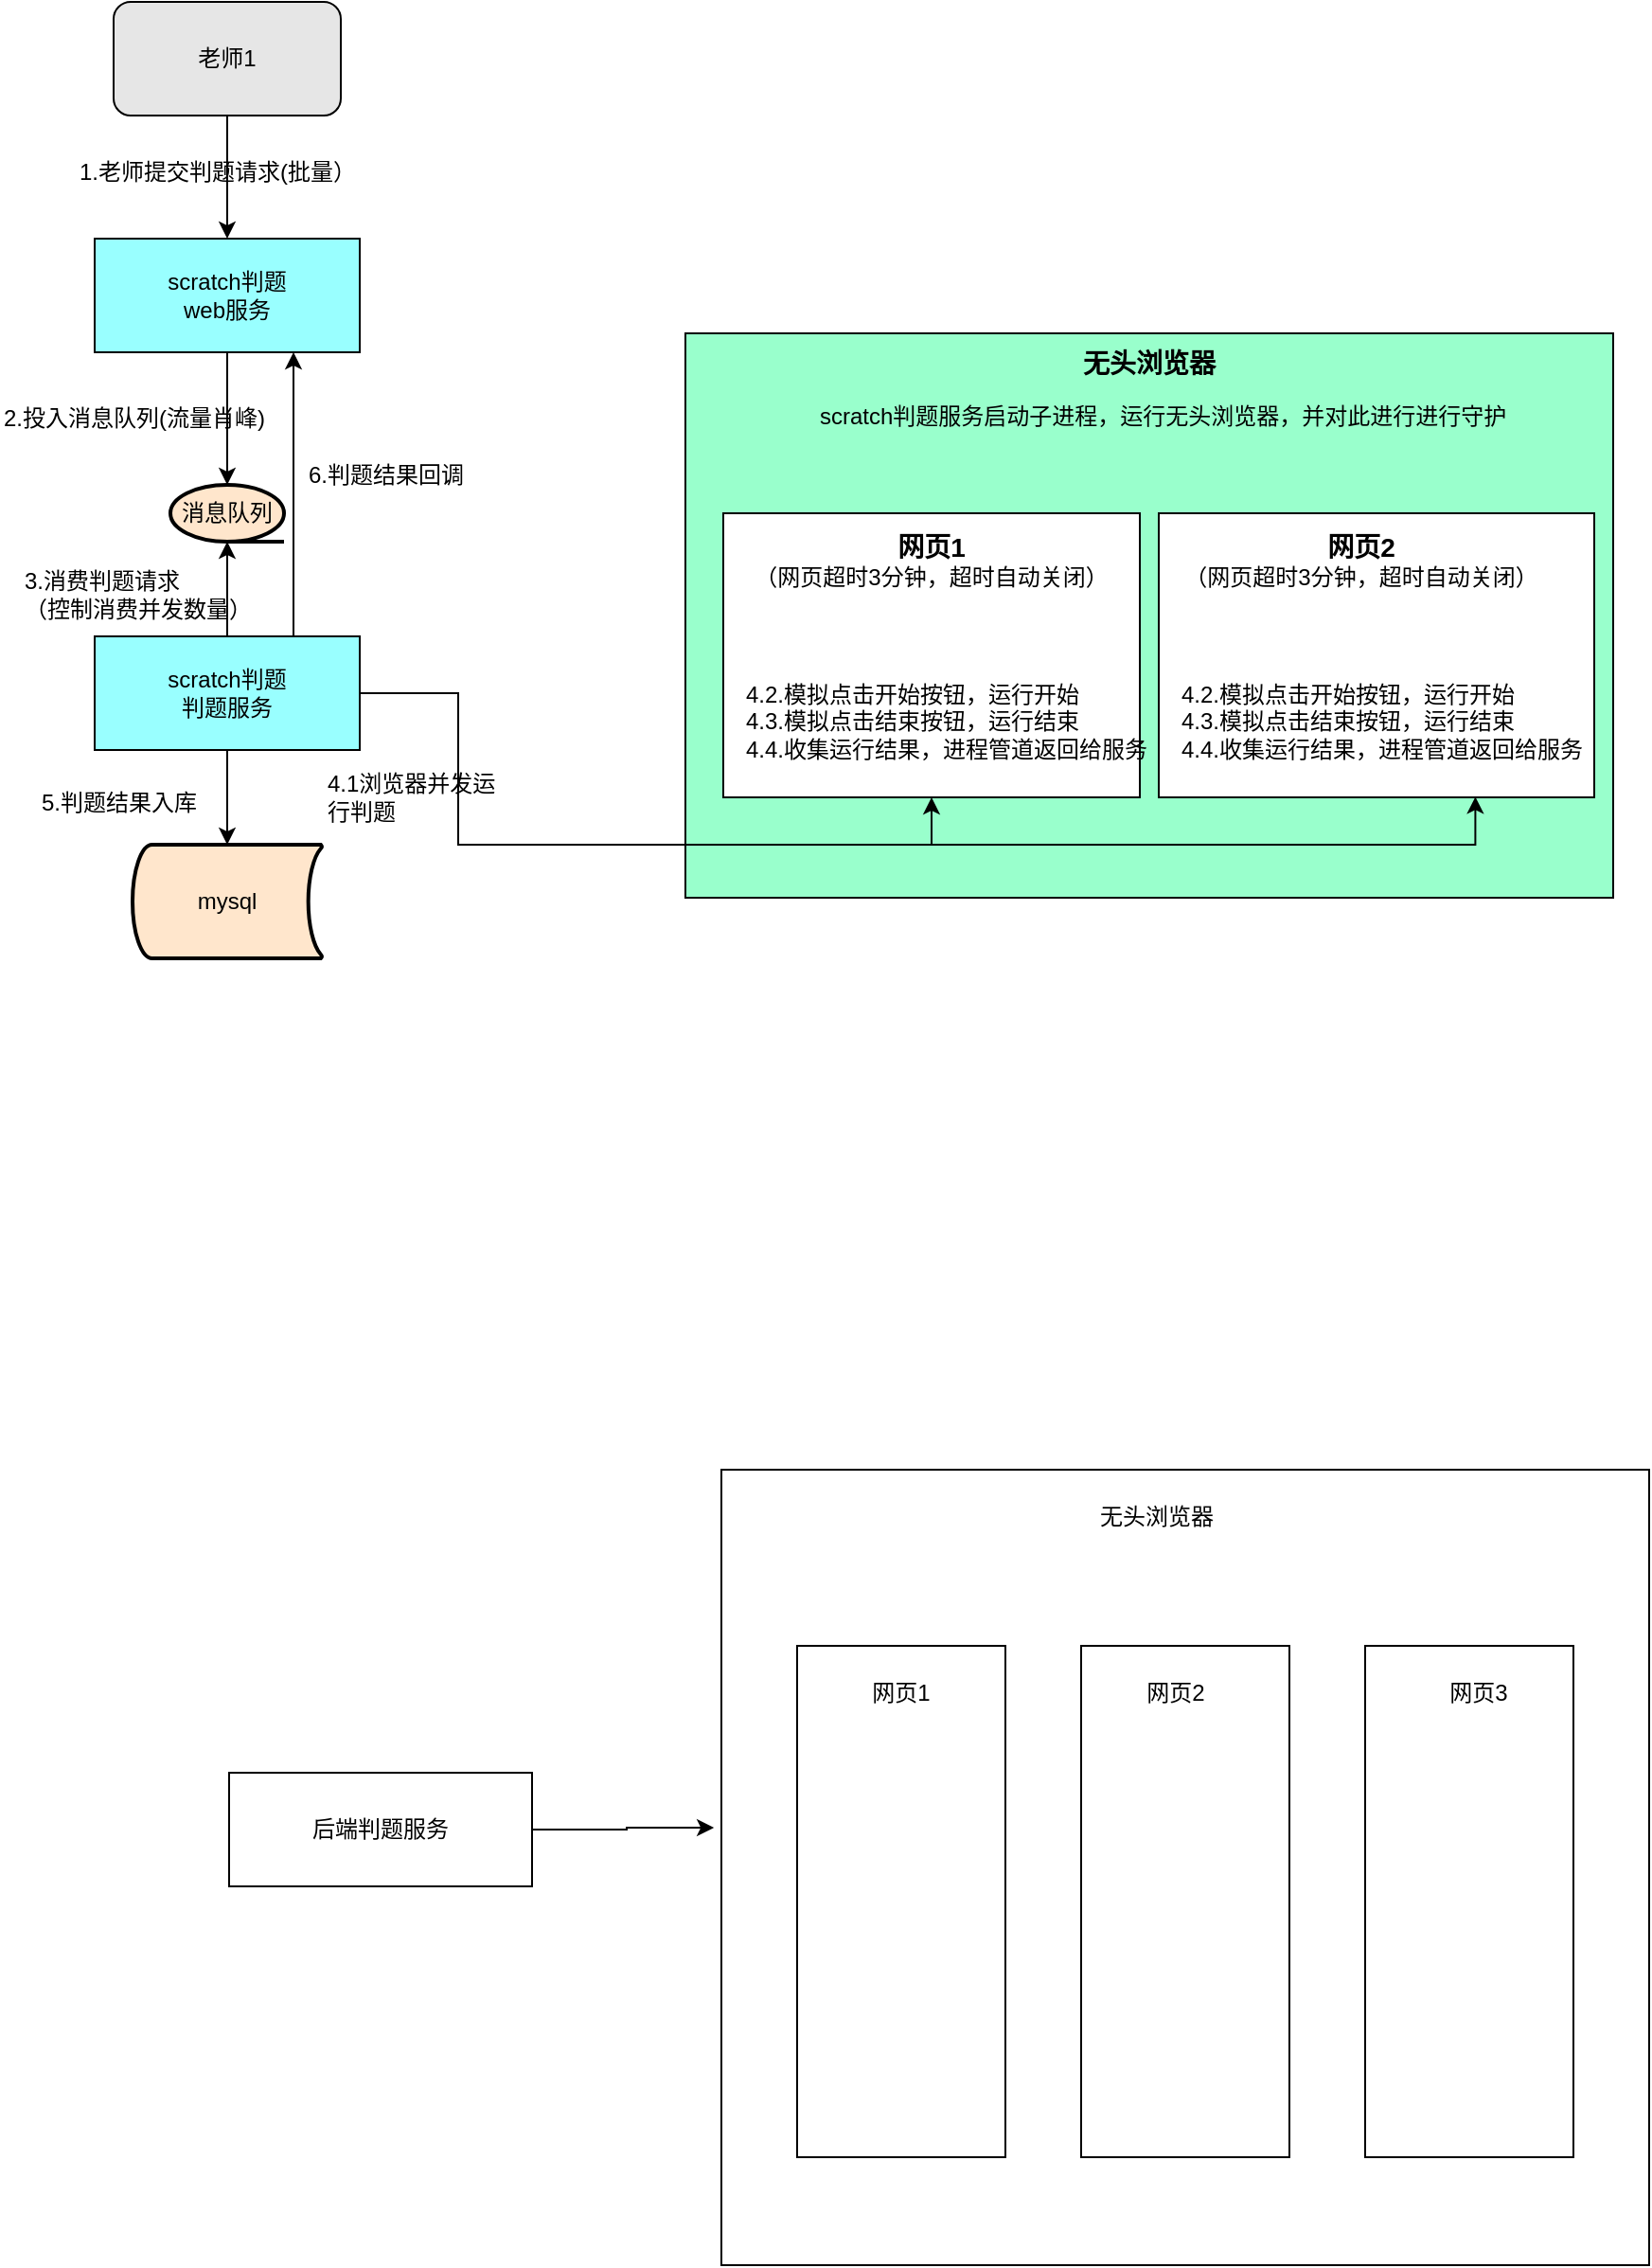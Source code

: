 <mxfile version="21.8.0" type="github">
  <diagram name="第 1 页" id="Y1HsQ0itf-nCOPws9BB6">
    <mxGraphModel dx="1194" dy="760" grid="1" gridSize="10" guides="1" tooltips="1" connect="1" arrows="1" fold="1" page="1" pageScale="1" pageWidth="827" pageHeight="1169" math="0" shadow="0">
      <root>
        <mxCell id="0" />
        <mxCell id="1" parent="0" />
        <mxCell id="sFtv7r6JDpLOcGtbxZpa-3" value="消息队列" style="strokeWidth=2;html=1;shape=mxgraph.flowchart.sequential_data;whiteSpace=wrap;fillColor=#FFE6CC;" vertex="1" parent="1">
          <mxGeometry x="259" y="370" width="60" height="30" as="geometry" />
        </mxCell>
        <mxCell id="sFtv7r6JDpLOcGtbxZpa-22" style="edgeStyle=orthogonalEdgeStyle;rounded=0;orthogonalLoop=1;jettySize=auto;html=1;exitX=0.5;exitY=1;exitDx=0;exitDy=0;entryX=0.5;entryY=0;entryDx=0;entryDy=0;" edge="1" parent="1" source="sFtv7r6JDpLOcGtbxZpa-4" target="sFtv7r6JDpLOcGtbxZpa-6">
          <mxGeometry relative="1" as="geometry" />
        </mxCell>
        <mxCell id="sFtv7r6JDpLOcGtbxZpa-4" value="老师1" style="rounded=1;whiteSpace=wrap;html=1;fillColor=#E6E6E6;" vertex="1" parent="1">
          <mxGeometry x="229" y="115" width="120" height="60" as="geometry" />
        </mxCell>
        <mxCell id="sFtv7r6JDpLOcGtbxZpa-24" value="" style="edgeStyle=orthogonalEdgeStyle;rounded=0;orthogonalLoop=1;jettySize=auto;html=1;" edge="1" parent="1" source="sFtv7r6JDpLOcGtbxZpa-6" target="sFtv7r6JDpLOcGtbxZpa-3">
          <mxGeometry relative="1" as="geometry" />
        </mxCell>
        <mxCell id="sFtv7r6JDpLOcGtbxZpa-6" value="scratch判题&lt;br&gt;web服务" style="rounded=0;whiteSpace=wrap;html=1;fillColor=#99FFFF;" vertex="1" parent="1">
          <mxGeometry x="219" y="240" width="140" height="60" as="geometry" />
        </mxCell>
        <mxCell id="sFtv7r6JDpLOcGtbxZpa-26" value="" style="edgeStyle=orthogonalEdgeStyle;rounded=0;orthogonalLoop=1;jettySize=auto;html=1;" edge="1" parent="1" source="sFtv7r6JDpLOcGtbxZpa-7">
          <mxGeometry relative="1" as="geometry">
            <mxPoint x="289" y="560" as="targetPoint" />
          </mxGeometry>
        </mxCell>
        <mxCell id="sFtv7r6JDpLOcGtbxZpa-65" style="edgeStyle=orthogonalEdgeStyle;rounded=0;orthogonalLoop=1;jettySize=auto;html=1;exitX=0.75;exitY=0;exitDx=0;exitDy=0;entryX=0.75;entryY=1;entryDx=0;entryDy=0;" edge="1" parent="1" source="sFtv7r6JDpLOcGtbxZpa-7" target="sFtv7r6JDpLOcGtbxZpa-6">
          <mxGeometry relative="1" as="geometry" />
        </mxCell>
        <mxCell id="sFtv7r6JDpLOcGtbxZpa-7" value="scratch判题&lt;br&gt;判题服务" style="rounded=0;whiteSpace=wrap;html=1;fillColor=#99FFFF;" vertex="1" parent="1">
          <mxGeometry x="219" y="450" width="140" height="60" as="geometry" />
        </mxCell>
        <mxCell id="sFtv7r6JDpLOcGtbxZpa-12" value="" style="rounded=0;whiteSpace=wrap;html=1;fillColor=#99FFCC;" vertex="1" parent="1">
          <mxGeometry x="531" y="290" width="490" height="298" as="geometry" />
        </mxCell>
        <mxCell id="sFtv7r6JDpLOcGtbxZpa-29" style="edgeStyle=orthogonalEdgeStyle;rounded=0;orthogonalLoop=1;jettySize=auto;html=1;entryX=0.727;entryY=0.998;entryDx=0;entryDy=0;entryPerimeter=0;" edge="1" parent="1" target="sFtv7r6JDpLOcGtbxZpa-15">
          <mxGeometry relative="1" as="geometry">
            <mxPoint x="360" y="480" as="sourcePoint" />
            <mxPoint x="921" y="690" as="targetPoint" />
            <Array as="points">
              <mxPoint x="411" y="480" />
              <mxPoint x="411" y="560" />
              <mxPoint x="948" y="560" />
            </Array>
          </mxGeometry>
        </mxCell>
        <mxCell id="sFtv7r6JDpLOcGtbxZpa-13" value="" style="rounded=0;whiteSpace=wrap;html=1;align=left;" vertex="1" parent="1">
          <mxGeometry x="551" y="385" width="220" height="150" as="geometry" />
        </mxCell>
        <mxCell id="sFtv7r6JDpLOcGtbxZpa-15" value="" style="rounded=0;whiteSpace=wrap;html=1;" vertex="1" parent="1">
          <mxGeometry x="781" y="385" width="230" height="150" as="geometry" />
        </mxCell>
        <mxCell id="sFtv7r6JDpLOcGtbxZpa-16" value="无头浏览器" style="text;html=1;strokeColor=none;fillColor=none;align=center;verticalAlign=middle;whiteSpace=wrap;rounded=0;fontSize=14;fontStyle=1" vertex="1" parent="1">
          <mxGeometry x="726" y="291" width="100" height="30" as="geometry" />
        </mxCell>
        <mxCell id="sFtv7r6JDpLOcGtbxZpa-17" value="&lt;b style=&quot;font-size: 14px;&quot;&gt;网页1&lt;br&gt;&lt;/b&gt;（网页超时3分钟，超时自动关闭）" style="text;html=1;strokeColor=none;fillColor=none;align=center;verticalAlign=middle;whiteSpace=wrap;rounded=0;" vertex="1" parent="1">
          <mxGeometry x="551" y="395" width="220" height="30" as="geometry" />
        </mxCell>
        <mxCell id="sFtv7r6JDpLOcGtbxZpa-41" value="后端判题服务" style="rounded=0;whiteSpace=wrap;html=1;" vertex="1" parent="1">
          <mxGeometry x="290" y="1050" width="160" height="60" as="geometry" />
        </mxCell>
        <mxCell id="sFtv7r6JDpLOcGtbxZpa-42" value="" style="rounded=0;whiteSpace=wrap;html=1;" vertex="1" parent="1">
          <mxGeometry x="550" y="890" width="490" height="420" as="geometry" />
        </mxCell>
        <mxCell id="sFtv7r6JDpLOcGtbxZpa-44" value="" style="rounded=0;whiteSpace=wrap;html=1;" vertex="1" parent="1">
          <mxGeometry x="590" y="983" width="110" height="270" as="geometry" />
        </mxCell>
        <mxCell id="sFtv7r6JDpLOcGtbxZpa-45" value="" style="rounded=0;whiteSpace=wrap;html=1;" vertex="1" parent="1">
          <mxGeometry x="740" y="983" width="110" height="270" as="geometry" />
        </mxCell>
        <mxCell id="sFtv7r6JDpLOcGtbxZpa-46" value="" style="rounded=0;whiteSpace=wrap;html=1;" vertex="1" parent="1">
          <mxGeometry x="890" y="983" width="110" height="270" as="geometry" />
        </mxCell>
        <mxCell id="sFtv7r6JDpLOcGtbxZpa-47" value="无头浏览器" style="text;html=1;strokeColor=none;fillColor=none;align=center;verticalAlign=middle;whiteSpace=wrap;rounded=0;" vertex="1" parent="1">
          <mxGeometry x="730" y="900" width="100" height="30" as="geometry" />
        </mxCell>
        <mxCell id="sFtv7r6JDpLOcGtbxZpa-48" value="网页1" style="text;html=1;strokeColor=none;fillColor=none;align=center;verticalAlign=middle;whiteSpace=wrap;rounded=0;" vertex="1" parent="1">
          <mxGeometry x="615" y="993" width="60" height="30" as="geometry" />
        </mxCell>
        <mxCell id="sFtv7r6JDpLOcGtbxZpa-49" value="网页2" style="text;html=1;strokeColor=none;fillColor=none;align=center;verticalAlign=middle;whiteSpace=wrap;rounded=0;" vertex="1" parent="1">
          <mxGeometry x="760" y="993" width="60" height="30" as="geometry" />
        </mxCell>
        <mxCell id="sFtv7r6JDpLOcGtbxZpa-50" value="网页3" style="text;html=1;strokeColor=none;fillColor=none;align=center;verticalAlign=middle;whiteSpace=wrap;rounded=0;" vertex="1" parent="1">
          <mxGeometry x="920" y="993" width="60" height="30" as="geometry" />
        </mxCell>
        <mxCell id="sFtv7r6JDpLOcGtbxZpa-52" style="edgeStyle=orthogonalEdgeStyle;rounded=0;orthogonalLoop=1;jettySize=auto;html=1;exitX=1;exitY=0.5;exitDx=0;exitDy=0;entryX=-0.008;entryY=0.45;entryDx=0;entryDy=0;entryPerimeter=0;" edge="1" parent="1" source="sFtv7r6JDpLOcGtbxZpa-41" target="sFtv7r6JDpLOcGtbxZpa-42">
          <mxGeometry relative="1" as="geometry" />
        </mxCell>
        <mxCell id="sFtv7r6JDpLOcGtbxZpa-55" value="mysql" style="strokeWidth=2;html=1;shape=mxgraph.flowchart.stored_data;whiteSpace=wrap;fillColor=#FFE6CC;" vertex="1" parent="1">
          <mxGeometry x="239" y="560" width="100" height="60" as="geometry" />
        </mxCell>
        <mxCell id="sFtv7r6JDpLOcGtbxZpa-59" value="1.老师提交判题请求(批量）" style="text;html=1;strokeColor=none;fillColor=none;align=left;verticalAlign=middle;whiteSpace=wrap;rounded=0;" vertex="1" parent="1">
          <mxGeometry x="209" y="190" width="151" height="30" as="geometry" />
        </mxCell>
        <mxCell id="sFtv7r6JDpLOcGtbxZpa-60" value="2.投入消息队列(流量肖峰)" style="text;html=1;strokeColor=none;fillColor=none;align=left;verticalAlign=middle;whiteSpace=wrap;rounded=0;" vertex="1" parent="1">
          <mxGeometry x="169" y="320" width="169" height="30" as="geometry" />
        </mxCell>
        <mxCell id="sFtv7r6JDpLOcGtbxZpa-62" value="3.消费判题请求&lt;br&gt;（控制消费并发数量）" style="text;html=1;strokeColor=none;fillColor=none;align=left;verticalAlign=middle;whiteSpace=wrap;rounded=0;" vertex="1" parent="1">
          <mxGeometry x="180" y="413" width="140" height="30" as="geometry" />
        </mxCell>
        <mxCell id="sFtv7r6JDpLOcGtbxZpa-63" style="edgeStyle=orthogonalEdgeStyle;rounded=0;orthogonalLoop=1;jettySize=auto;html=1;exitX=0.5;exitY=0;exitDx=0;exitDy=0;entryX=0.5;entryY=1;entryDx=0;entryDy=0;entryPerimeter=0;" edge="1" parent="1" source="sFtv7r6JDpLOcGtbxZpa-7" target="sFtv7r6JDpLOcGtbxZpa-3">
          <mxGeometry relative="1" as="geometry" />
        </mxCell>
        <mxCell id="sFtv7r6JDpLOcGtbxZpa-64" value="4.1浏览器并发运行判题" style="text;html=1;strokeColor=none;fillColor=none;align=left;verticalAlign=middle;whiteSpace=wrap;rounded=0;" vertex="1" parent="1">
          <mxGeometry x="340" y="520" width="100" height="30" as="geometry" />
        </mxCell>
        <mxCell id="sFtv7r6JDpLOcGtbxZpa-66" value="6.判题结果回调" style="text;html=1;strokeColor=none;fillColor=none;align=left;verticalAlign=middle;whiteSpace=wrap;rounded=0;" vertex="1" parent="1">
          <mxGeometry x="330" y="350" width="100" height="30" as="geometry" />
        </mxCell>
        <mxCell id="sFtv7r6JDpLOcGtbxZpa-67" value="5.判题结果入库" style="text;html=1;strokeColor=none;fillColor=none;align=left;verticalAlign=middle;whiteSpace=wrap;rounded=0;" vertex="1" parent="1">
          <mxGeometry x="189" y="523" width="100" height="30" as="geometry" />
        </mxCell>
        <mxCell id="sFtv7r6JDpLOcGtbxZpa-68" style="edgeStyle=orthogonalEdgeStyle;rounded=0;orthogonalLoop=1;jettySize=auto;html=1;entryX=0.5;entryY=1;entryDx=0;entryDy=0;exitX=1;exitY=0.5;exitDx=0;exitDy=0;" edge="1" parent="1" source="sFtv7r6JDpLOcGtbxZpa-7" target="sFtv7r6JDpLOcGtbxZpa-13">
          <mxGeometry relative="1" as="geometry">
            <mxPoint x="480" y="240" as="sourcePoint" />
            <mxPoint x="776" y="553" as="targetPoint" />
            <Array as="points">
              <mxPoint x="411" y="480" />
              <mxPoint x="411" y="560" />
              <mxPoint x="661" y="560" />
            </Array>
          </mxGeometry>
        </mxCell>
        <mxCell id="sFtv7r6JDpLOcGtbxZpa-75" value="&lt;b style=&quot;font-size: 14px;&quot;&gt;网页2&lt;br&gt;&lt;/b&gt;（网页超时3分钟，超时自动关闭）" style="text;html=1;strokeColor=none;fillColor=none;align=center;verticalAlign=middle;whiteSpace=wrap;rounded=0;" vertex="1" parent="1">
          <mxGeometry x="778" y="395" width="220" height="30" as="geometry" />
        </mxCell>
        <mxCell id="sFtv7r6JDpLOcGtbxZpa-76" value="4.2.模拟点击开始按钮，运行开始&lt;br style=&quot;border-color: var(--border-color);&quot;&gt;&lt;span style=&quot;&quot;&gt;4.3.模拟点击结束按钮，运行结束&lt;/span&gt;&lt;br style=&quot;border-color: var(--border-color);&quot;&gt;&lt;span style=&quot;&quot;&gt;4.4.收集运行结果，进程管道返回给服务&lt;/span&gt;" style="text;html=1;strokeColor=none;fillColor=none;align=left;verticalAlign=middle;rounded=0;" vertex="1" parent="1">
          <mxGeometry x="561" y="455" width="200" height="80" as="geometry" />
        </mxCell>
        <mxCell id="sFtv7r6JDpLOcGtbxZpa-80" value="4.2.模拟点击开始按钮，运行开始&lt;br style=&quot;border-color: var(--border-color);&quot;&gt;&lt;span style=&quot;&quot;&gt;4.3.模拟点击结束按钮，运行结束&lt;/span&gt;&lt;br style=&quot;border-color: var(--border-color);&quot;&gt;&lt;span style=&quot;&quot;&gt;4.4.收集运行结果，进程管道返回给服务&lt;/span&gt;" style="text;html=1;strokeColor=none;fillColor=none;align=left;verticalAlign=middle;rounded=0;" vertex="1" parent="1">
          <mxGeometry x="791" y="455" width="200" height="80" as="geometry" />
        </mxCell>
        <mxCell id="sFtv7r6JDpLOcGtbxZpa-81" value="scratch判题服务启动子进程，运行无头浏览器，并对此进行进行守护" style="text;html=1;strokeColor=none;fillColor=none;align=left;verticalAlign=middle;whiteSpace=wrap;rounded=0;" vertex="1" parent="1">
          <mxGeometry x="600" y="316" width="380" height="35" as="geometry" />
        </mxCell>
      </root>
    </mxGraphModel>
  </diagram>
</mxfile>
